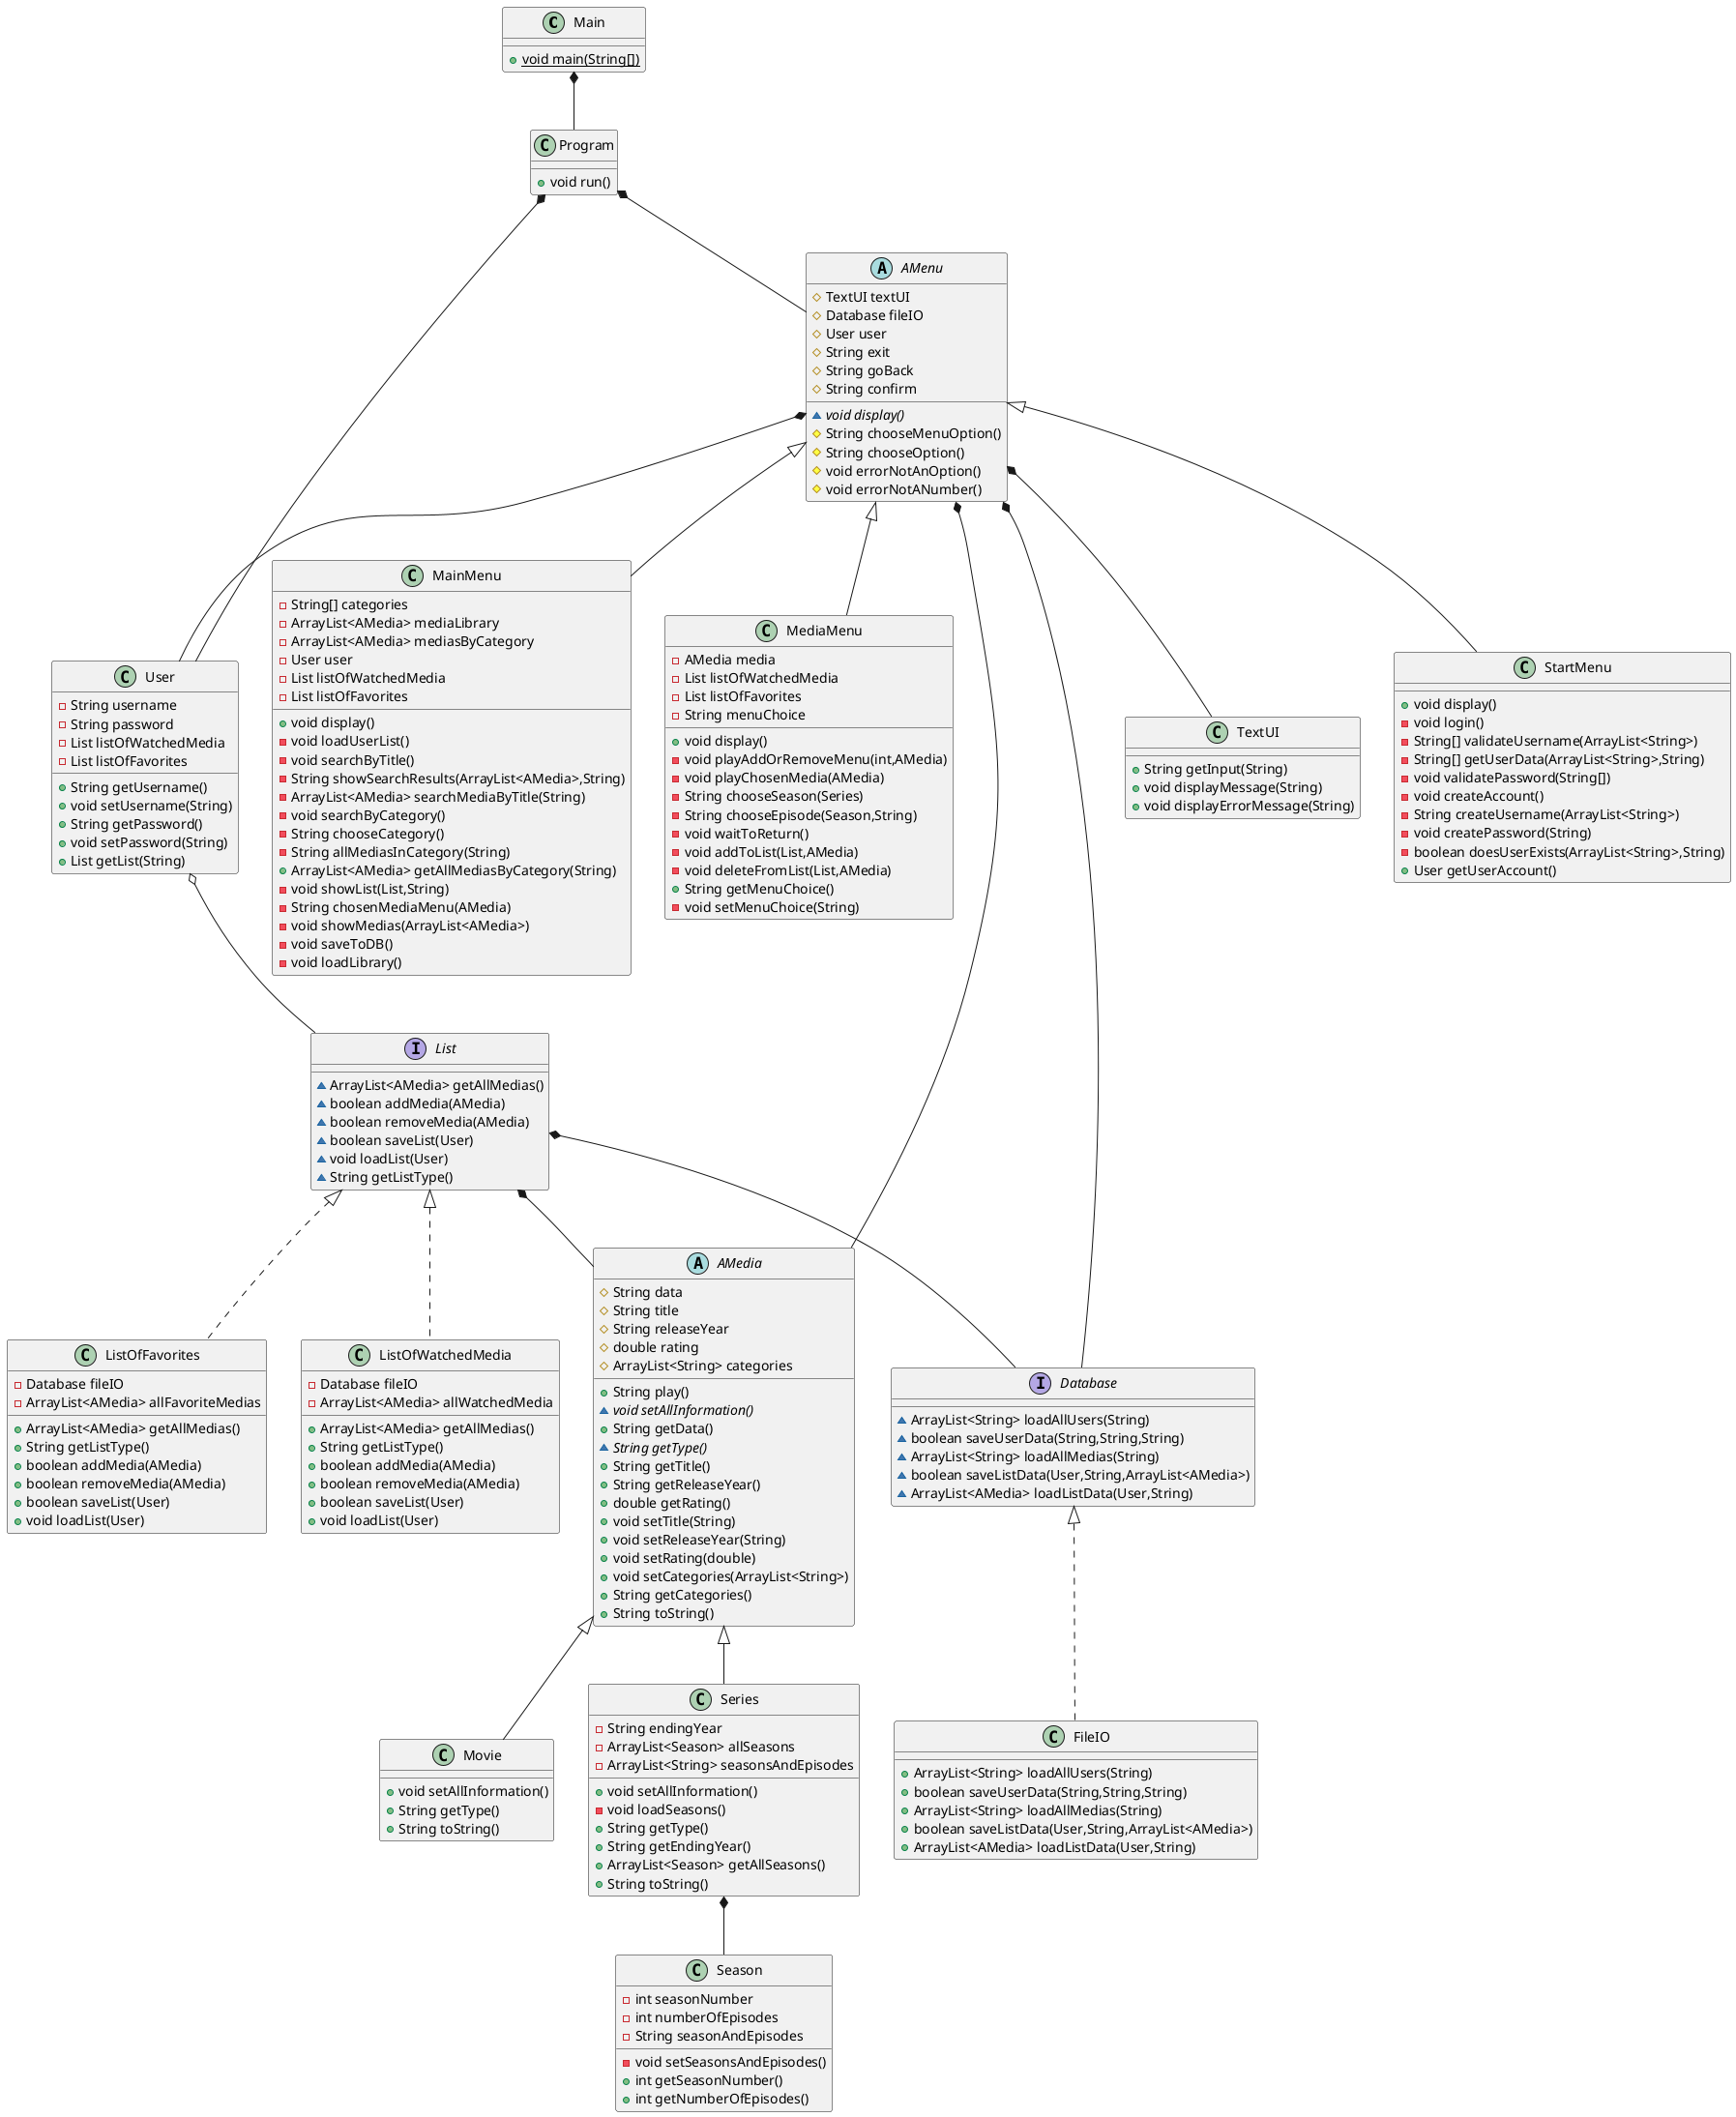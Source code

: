 @startuml
class Main {
+ {static} void main(String[])
}

class Program {
+ void run()
}

class TextUI {
+ String getInput(String)
+ void displayMessage(String)
+ void displayErrorMessage(String)
}

interface Database {
~ ArrayList<String> loadAllUsers(String)
~ boolean saveUserData(String,String,String)
~ ArrayList<String> loadAllMedias(String)
~ boolean saveListData(User,String,ArrayList<AMedia>)
~ ArrayList<AMedia> loadListData(User,String)
}

class FileIO {
+ ArrayList<String> loadAllUsers(String)
+ boolean saveUserData(String,String,String)
+ ArrayList<String> loadAllMedias(String)
+ boolean saveListData(User,String,ArrayList<AMedia>)
+ ArrayList<AMedia> loadListData(User,String)
}

class User {
- String username
- String password
- List listOfWatchedMedia
- List listOfFavorites
+ String getUsername()
+ void setUsername(String)
+ String getPassword()
+ void setPassword(String)
+ List getList(String)
}

abstract class AMenu {
# TextUI textUI
# Database fileIO
# User user
# String exit
# String goBack
# String confirm
~ {abstract}void display()
# String chooseMenuOption()
# String chooseOption()
# void errorNotAnOption()
# void errorNotANumber()
}

class StartMenu {
+ void display()
- void login()
- String[] validateUsername(ArrayList<String>)
- String[] getUserData(ArrayList<String>,String)
- void validatePassword(String[])
- void createAccount()
- String createUsername(ArrayList<String>)
- void createPassword(String)
- boolean doesUserExists(ArrayList<String>,String)
+ User getUserAccount()
}

class MainMenu {
- String[] categories
- ArrayList<AMedia> mediaLibrary
- ArrayList<AMedia> mediasByCategory
- User user
- List listOfWatchedMedia
- List listOfFavorites
+ void display()
- void loadUserList()
- void searchByTitle()
- String showSearchResults(ArrayList<AMedia>,String)
- ArrayList<AMedia> searchMediaByTitle(String)
- void searchByCategory()
- String chooseCategory()
- String allMediasInCategory(String)
+ ArrayList<AMedia> getAllMediasByCategory(String)
- void showList(List,String)
- String chosenMediaMenu(AMedia)
- void showMedias(ArrayList<AMedia>)
- void saveToDB()
- void loadLibrary()
}

class MediaMenu {
- AMedia media
- List listOfWatchedMedia
- List listOfFavorites
- String menuChoice
+ void display()
- void playAddOrRemoveMenu(int,AMedia)
- void playChosenMedia(AMedia)
- String chooseSeason(Series)
- String chooseEpisode(Season,String)
- void waitToReturn()
- void addToList(List,AMedia)
- void deleteFromList(List,AMedia)
+ String getMenuChoice()
- void setMenuChoice(String)
}

interface List {
~ ArrayList<AMedia> getAllMedias()
~ boolean addMedia(AMedia)
~ boolean removeMedia(AMedia)
~ boolean saveList(User)
~ void loadList(User)
~ String getListType()
}

class ListOfWatchedMedia {
- Database fileIO
- ArrayList<AMedia> allWatchedMedia
+ ArrayList<AMedia> getAllMedias()
+ String getListType()
+ boolean addMedia(AMedia)
+ boolean removeMedia(AMedia)
+ boolean saveList(User)
+ void loadList(User)
}

class ListOfFavorites {
- Database fileIO
- ArrayList<AMedia> allFavoriteMedias
+ ArrayList<AMedia> getAllMedias()
+ String getListType()
+ boolean addMedia(AMedia)
+ boolean removeMedia(AMedia)
+ boolean saveList(User)
+ void loadList(User)
}

abstract class AMedia {
# String data
# String title
# String releaseYear
# double rating
# ArrayList<String> categories
+ String play()
~ {abstract}void setAllInformation()
+ String getData()
~ {abstract}String getType()
+ String getTitle()
+ String getReleaseYear()
+ double getRating()
+ void setTitle(String)
+ void setReleaseYear(String)
+ void setRating(double)
+ void setCategories(ArrayList<String>)
+ String getCategories()
+ String toString()
}

class Movie {
+ void setAllInformation()
+ String getType()
+ String toString()
}

class Series {
- String endingYear
- ArrayList<Season> allSeasons
- ArrayList<String> seasonsAndEpisodes
+ void setAllInformation()
- void loadSeasons()
+ String getType()
+ String getEndingYear()
+ ArrayList<Season> getAllSeasons()
+ String toString()
}

class Season {
- int seasonNumber
- int numberOfEpisodes
- String seasonAndEpisodes
- void setSeasonsAndEpisodes()
+ int getSeasonNumber()
+ int getNumberOfEpisodes()
}


Main *-- Program

Program *-- AMenu
Program *-- User

AMenu *-- Database
AMenu *-- TextUI
AMenu <|-- MediaMenu
AMenu <|-- MainMenu
AMenu <|-- StartMenu
AMenu *-- User
AMenu *-- AMedia

AMedia <|-- Movie
AMedia <|-- Series


Series *-- Season

User o-- List

List *-- Database
List <|.. ListOfWatchedMedia
List <|.. ListOfFavorites
List *-- AMedia

Database <|.. FileIO
@enduml